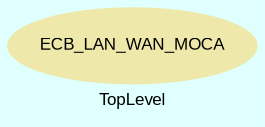 digraph TopLevel {
    compound = true
    bgcolor = lightcyan1
    fontname = Arial
    fontsize = 8
    label = "TopLevel"
    node [
        fontname = Arial,
        fontsize = 8,
        color = black
    ]

    ECB_LAN_WAN_MOCA [
        fontcolor = black,
        URL = "classes/ECB_LAN_WAN_MOCA.html",
        shape = ellipse,
        color = palegoldenrod,
        style = filled,
        label = "ECB_LAN_WAN_MOCA"
    ]

}

